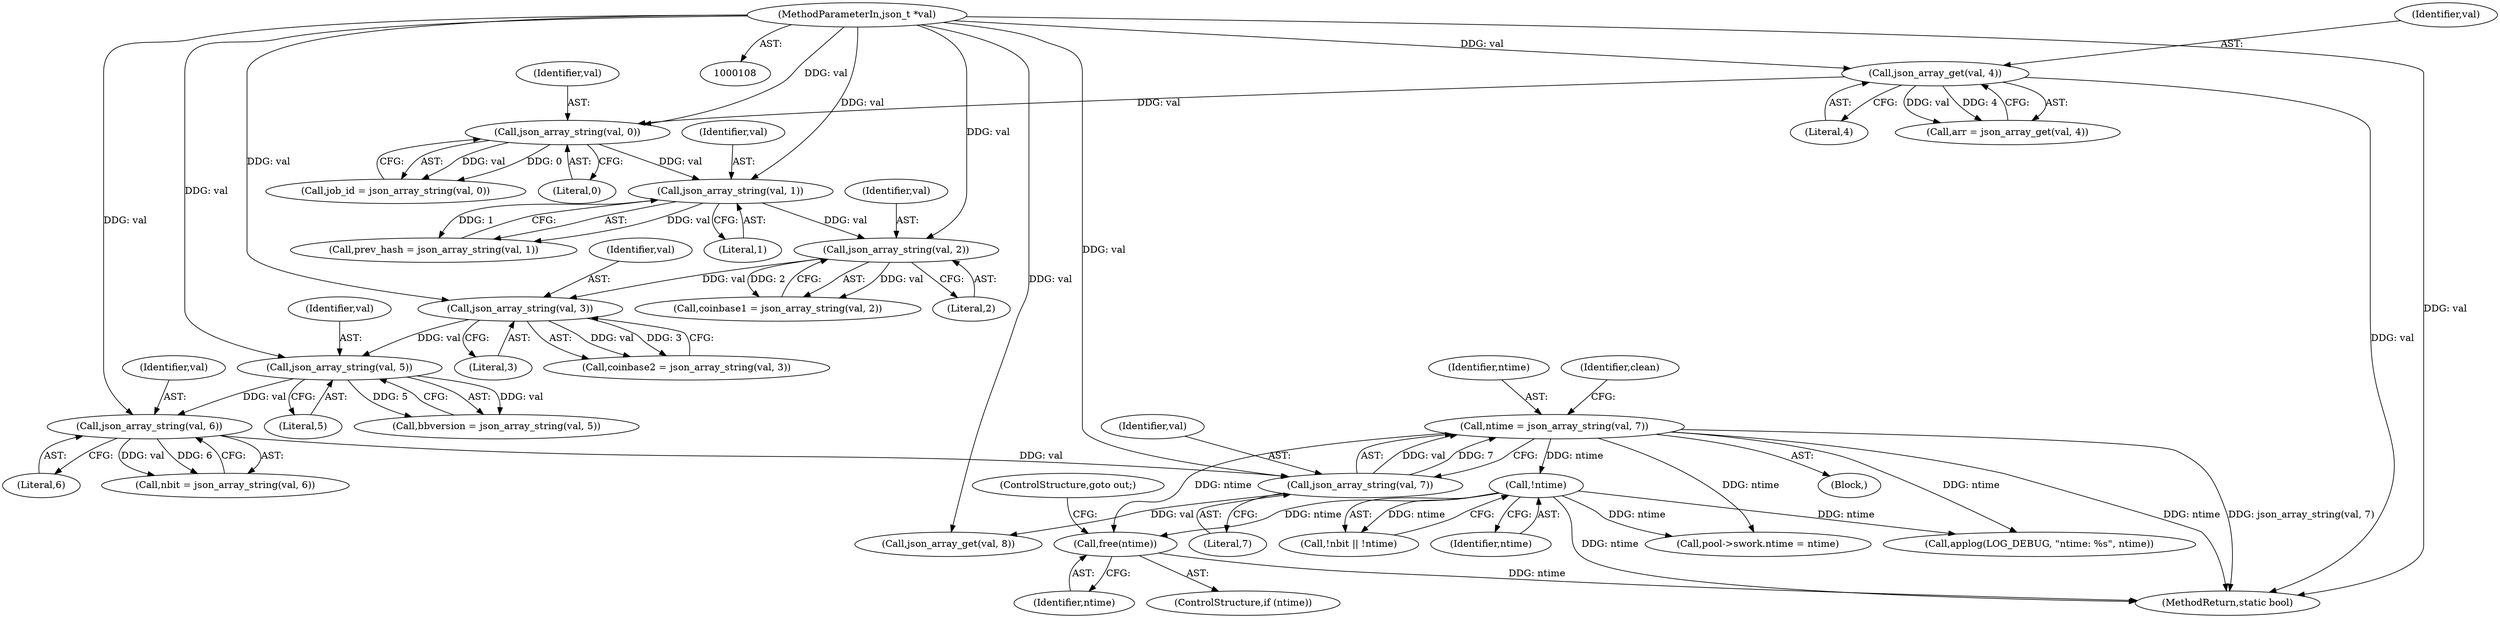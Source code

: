 digraph "0_sgminer_910c36089940e81fb85c65b8e63dcd2fac71470c@API" {
"1000239" [label="(Call,free(ntime))"];
"1000180" [label="(Call,ntime = json_array_string(val, 7))"];
"1000182" [label="(Call,json_array_string(val, 7))"];
"1000177" [label="(Call,json_array_string(val, 6))"];
"1000172" [label="(Call,json_array_string(val, 5))"];
"1000167" [label="(Call,json_array_string(val, 3))"];
"1000162" [label="(Call,json_array_string(val, 2))"];
"1000157" [label="(Call,json_array_string(val, 1))"];
"1000152" [label="(Call,json_array_string(val, 0))"];
"1000135" [label="(Call,json_array_get(val, 4))"];
"1000110" [label="(MethodParameterIn,json_t *val)"];
"1000210" [label="(Call,!ntime)"];
"1000181" [label="(Identifier,ntime)"];
"1000240" [label="(Identifier,ntime)"];
"1000768" [label="(MethodReturn,static bool)"];
"1000162" [label="(Call,json_array_string(val, 2))"];
"1000155" [label="(Call,prev_hash = json_array_string(val, 1))"];
"1000182" [label="(Call,json_array_string(val, 7))"];
"1000172" [label="(Call,json_array_string(val, 5))"];
"1000160" [label="(Call,coinbase1 = json_array_string(val, 2))"];
"1000186" [label="(Identifier,clean)"];
"1000163" [label="(Identifier,val)"];
"1000169" [label="(Literal,3)"];
"1000168" [label="(Identifier,val)"];
"1000154" [label="(Literal,0)"];
"1000153" [label="(Identifier,val)"];
"1000152" [label="(Call,json_array_string(val, 0))"];
"1000188" [label="(Call,json_array_get(val, 8))"];
"1000170" [label="(Call,bbversion = json_array_string(val, 5))"];
"1000173" [label="(Identifier,val)"];
"1000135" [label="(Call,json_array_get(val, 4))"];
"1000239" [label="(Call,free(ntime))"];
"1000136" [label="(Identifier,val)"];
"1000174" [label="(Literal,5)"];
"1000150" [label="(Call,job_id = json_array_string(val, 0))"];
"1000241" [label="(ControlStructure,goto out;)"];
"1000180" [label="(Call,ntime = json_array_string(val, 7))"];
"1000137" [label="(Literal,4)"];
"1000164" [label="(Literal,2)"];
"1000184" [label="(Literal,7)"];
"1000175" [label="(Call,nbit = json_array_string(val, 6))"];
"1000207" [label="(Call,!nbit || !ntime)"];
"1000167" [label="(Call,json_array_string(val, 3))"];
"1000177" [label="(Call,json_array_string(val, 6))"];
"1000179" [label="(Literal,6)"];
"1000157" [label="(Call,json_array_string(val, 1))"];
"1000159" [label="(Literal,1)"];
"1000178" [label="(Identifier,val)"];
"1000211" [label="(Identifier,ntime)"];
"1000183" [label="(Identifier,val)"];
"1000317" [label="(Call,pool->swork.ntime = ntime)"];
"1000133" [label="(Call,arr = json_array_get(val, 4))"];
"1000237" [label="(ControlStructure,if (ntime))"];
"1000111" [label="(Block,)"];
"1000110" [label="(MethodParameterIn,json_t *val)"];
"1000165" [label="(Call,coinbase2 = json_array_string(val, 3))"];
"1000730" [label="(Call,applog(LOG_DEBUG, \"ntime: %s\", ntime))"];
"1000210" [label="(Call,!ntime)"];
"1000158" [label="(Identifier,val)"];
"1000239" -> "1000237"  [label="AST: "];
"1000239" -> "1000240"  [label="CFG: "];
"1000240" -> "1000239"  [label="AST: "];
"1000241" -> "1000239"  [label="CFG: "];
"1000239" -> "1000768"  [label="DDG: ntime"];
"1000180" -> "1000239"  [label="DDG: ntime"];
"1000210" -> "1000239"  [label="DDG: ntime"];
"1000180" -> "1000111"  [label="AST: "];
"1000180" -> "1000182"  [label="CFG: "];
"1000181" -> "1000180"  [label="AST: "];
"1000182" -> "1000180"  [label="AST: "];
"1000186" -> "1000180"  [label="CFG: "];
"1000180" -> "1000768"  [label="DDG: json_array_string(val, 7)"];
"1000180" -> "1000768"  [label="DDG: ntime"];
"1000182" -> "1000180"  [label="DDG: val"];
"1000182" -> "1000180"  [label="DDG: 7"];
"1000180" -> "1000210"  [label="DDG: ntime"];
"1000180" -> "1000317"  [label="DDG: ntime"];
"1000180" -> "1000730"  [label="DDG: ntime"];
"1000182" -> "1000184"  [label="CFG: "];
"1000183" -> "1000182"  [label="AST: "];
"1000184" -> "1000182"  [label="AST: "];
"1000177" -> "1000182"  [label="DDG: val"];
"1000110" -> "1000182"  [label="DDG: val"];
"1000182" -> "1000188"  [label="DDG: val"];
"1000177" -> "1000175"  [label="AST: "];
"1000177" -> "1000179"  [label="CFG: "];
"1000178" -> "1000177"  [label="AST: "];
"1000179" -> "1000177"  [label="AST: "];
"1000175" -> "1000177"  [label="CFG: "];
"1000177" -> "1000175"  [label="DDG: val"];
"1000177" -> "1000175"  [label="DDG: 6"];
"1000172" -> "1000177"  [label="DDG: val"];
"1000110" -> "1000177"  [label="DDG: val"];
"1000172" -> "1000170"  [label="AST: "];
"1000172" -> "1000174"  [label="CFG: "];
"1000173" -> "1000172"  [label="AST: "];
"1000174" -> "1000172"  [label="AST: "];
"1000170" -> "1000172"  [label="CFG: "];
"1000172" -> "1000170"  [label="DDG: val"];
"1000172" -> "1000170"  [label="DDG: 5"];
"1000167" -> "1000172"  [label="DDG: val"];
"1000110" -> "1000172"  [label="DDG: val"];
"1000167" -> "1000165"  [label="AST: "];
"1000167" -> "1000169"  [label="CFG: "];
"1000168" -> "1000167"  [label="AST: "];
"1000169" -> "1000167"  [label="AST: "];
"1000165" -> "1000167"  [label="CFG: "];
"1000167" -> "1000165"  [label="DDG: val"];
"1000167" -> "1000165"  [label="DDG: 3"];
"1000162" -> "1000167"  [label="DDG: val"];
"1000110" -> "1000167"  [label="DDG: val"];
"1000162" -> "1000160"  [label="AST: "];
"1000162" -> "1000164"  [label="CFG: "];
"1000163" -> "1000162"  [label="AST: "];
"1000164" -> "1000162"  [label="AST: "];
"1000160" -> "1000162"  [label="CFG: "];
"1000162" -> "1000160"  [label="DDG: val"];
"1000162" -> "1000160"  [label="DDG: 2"];
"1000157" -> "1000162"  [label="DDG: val"];
"1000110" -> "1000162"  [label="DDG: val"];
"1000157" -> "1000155"  [label="AST: "];
"1000157" -> "1000159"  [label="CFG: "];
"1000158" -> "1000157"  [label="AST: "];
"1000159" -> "1000157"  [label="AST: "];
"1000155" -> "1000157"  [label="CFG: "];
"1000157" -> "1000155"  [label="DDG: val"];
"1000157" -> "1000155"  [label="DDG: 1"];
"1000152" -> "1000157"  [label="DDG: val"];
"1000110" -> "1000157"  [label="DDG: val"];
"1000152" -> "1000150"  [label="AST: "];
"1000152" -> "1000154"  [label="CFG: "];
"1000153" -> "1000152"  [label="AST: "];
"1000154" -> "1000152"  [label="AST: "];
"1000150" -> "1000152"  [label="CFG: "];
"1000152" -> "1000150"  [label="DDG: val"];
"1000152" -> "1000150"  [label="DDG: 0"];
"1000135" -> "1000152"  [label="DDG: val"];
"1000110" -> "1000152"  [label="DDG: val"];
"1000135" -> "1000133"  [label="AST: "];
"1000135" -> "1000137"  [label="CFG: "];
"1000136" -> "1000135"  [label="AST: "];
"1000137" -> "1000135"  [label="AST: "];
"1000133" -> "1000135"  [label="CFG: "];
"1000135" -> "1000768"  [label="DDG: val"];
"1000135" -> "1000133"  [label="DDG: val"];
"1000135" -> "1000133"  [label="DDG: 4"];
"1000110" -> "1000135"  [label="DDG: val"];
"1000110" -> "1000108"  [label="AST: "];
"1000110" -> "1000768"  [label="DDG: val"];
"1000110" -> "1000188"  [label="DDG: val"];
"1000210" -> "1000207"  [label="AST: "];
"1000210" -> "1000211"  [label="CFG: "];
"1000211" -> "1000210"  [label="AST: "];
"1000207" -> "1000210"  [label="CFG: "];
"1000210" -> "1000768"  [label="DDG: ntime"];
"1000210" -> "1000207"  [label="DDG: ntime"];
"1000210" -> "1000317"  [label="DDG: ntime"];
"1000210" -> "1000730"  [label="DDG: ntime"];
}

